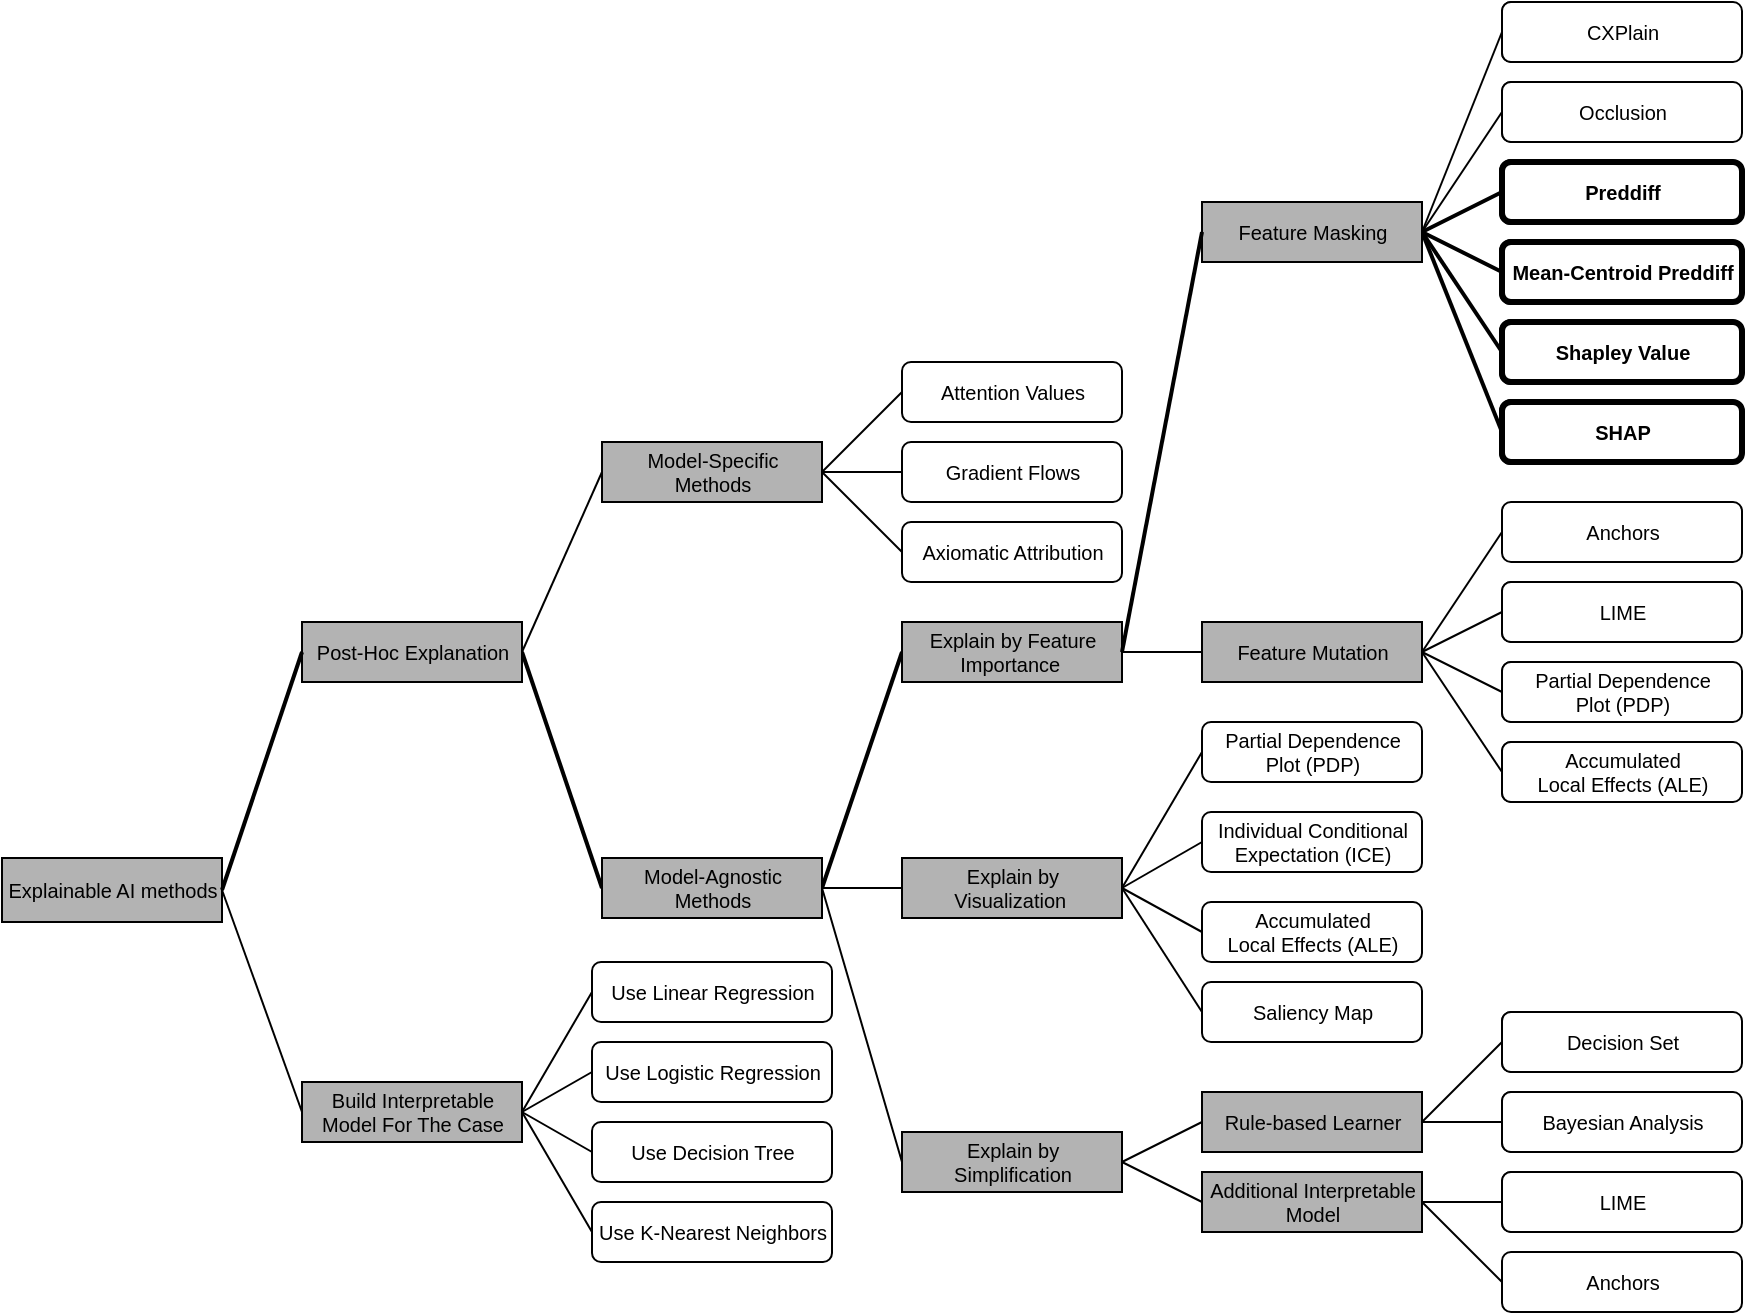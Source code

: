 <mxfile scale="5" border="0">
    <diagram id="yjiO_JQ9d7L8-kVdmlm_" name="Page-1">
        <mxGraphModel dx="1244" dy="849" grid="1" gridSize="10" guides="1" tooltips="1" connect="1" arrows="1" fold="1" page="1" pageScale="1" pageWidth="827" pageHeight="1169" math="0" shadow="0">
            <root>
                <mxCell id="0"/>
                <mxCell id="1" parent="0"/>
                <mxCell id="2" value="Explainable AI methods" style="rounded=0;fontSize=10;html=1;gradientColor=none;fillColor=#B3B3B3;" parent="1" vertex="1">
                    <mxGeometry x="50" y="548" width="110" height="32" as="geometry"/>
                </mxCell>
                <mxCell id="3" value="" style="rounded=0;orthogonalLoop=1;jettySize=auto;exitX=1;exitY=0.5;exitDx=0;exitDy=0;entryX=0;entryY=0.5;entryDx=0;entryDy=0;endArrow=none;endFill=0;fontSize=10;html=1;" parent="1" source="5" target="10" edge="1">
                    <mxGeometry relative="1" as="geometry"/>
                </mxCell>
                <mxCell id="4" value="" style="rounded=0;orthogonalLoop=1;jettySize=auto;exitX=1;exitY=0.5;exitDx=0;exitDy=0;entryX=0;entryY=0.5;entryDx=0;entryDy=0;endArrow=none;endFill=0;fontSize=10;html=1;strokeWidth=2;" parent="1" source="5" target="15" edge="1">
                    <mxGeometry relative="1" as="geometry"/>
                </mxCell>
                <mxCell id="5" value="Post-Hoc Explanation" style="rounded=0;fontSize=10;html=1;gradientColor=none;fillColor=#B3B3B3;" parent="1" vertex="1">
                    <mxGeometry x="200" y="430" width="110" height="30" as="geometry"/>
                </mxCell>
                <mxCell id="9" value="" style="rounded=0;orthogonalLoop=1;jettySize=auto;exitX=1;exitY=0.5;exitDx=0;exitDy=0;entryX=0;entryY=0.5;entryDx=0;entryDy=0;endArrow=none;endFill=0;fontSize=10;html=1;" parent="1" source="10" target="37" edge="1">
                    <mxGeometry relative="1" as="geometry"/>
                </mxCell>
                <mxCell id="10" value="Model-Specific &lt;br&gt;Methods" style="rounded=0;fontSize=10;html=1;gradientColor=none;fillColor=#B3B3B3;" parent="1" vertex="1">
                    <mxGeometry x="350" y="340" width="110" height="30" as="geometry"/>
                </mxCell>
                <mxCell id="11" value="Build Interpretable &lt;br&gt;Model For The Case" style="rounded=0;fontSize=10;html=1;gradientColor=none;fillColor=#B3B3B3;" parent="1" vertex="1">
                    <mxGeometry x="200" y="660" width="110" height="30" as="geometry"/>
                </mxCell>
                <mxCell id="12" value="" style="rounded=0;orthogonalLoop=1;jettySize=auto;exitX=1;exitY=0.5;exitDx=0;exitDy=0;entryX=0;entryY=0.5;entryDx=0;entryDy=0;endArrow=none;endFill=0;fontSize=10;html=1;" parent="1" source="15" target="18" edge="1">
                    <mxGeometry relative="1" as="geometry"/>
                </mxCell>
                <mxCell id="13" value="" style="rounded=0;orthogonalLoop=1;jettySize=auto;exitX=1;exitY=0.5;exitDx=0;exitDy=0;entryX=0;entryY=0.5;entryDx=0;entryDy=0;endArrow=none;endFill=0;fontSize=10;html=1;" parent="1" source="15" target="16" edge="1">
                    <mxGeometry relative="1" as="geometry"/>
                </mxCell>
                <mxCell id="14" value="" style="rounded=0;orthogonalLoop=1;jettySize=auto;exitX=1;exitY=0.5;exitDx=0;exitDy=0;entryX=0;entryY=0.5;entryDx=0;entryDy=0;endArrow=none;endFill=0;fontSize=10;html=1;strokeWidth=2;" parent="1" source="15" target="17" edge="1">
                    <mxGeometry relative="1" as="geometry"/>
                </mxCell>
                <mxCell id="15" value="Model-Agnostic &lt;br&gt;Methods" style="rounded=0;fontSize=10;html=1;gradientColor=none;fillColor=#B3B3B3;" parent="1" vertex="1">
                    <mxGeometry x="350" y="548" width="110" height="30" as="geometry"/>
                </mxCell>
                <mxCell id="16" value="Explain by &lt;br&gt;Simplification" style="rounded=0;fontSize=10;html=1;gradientColor=none;fillColor=#B3B3B3;" parent="1" vertex="1">
                    <mxGeometry x="500" y="685" width="110" height="30" as="geometry"/>
                </mxCell>
                <mxCell id="17" value="Explain by Feature &lt;br&gt;Importance&amp;nbsp;" style="rounded=0;fontSize=10;html=1;gradientColor=none;fillColor=#B3B3B3;" parent="1" vertex="1">
                    <mxGeometry x="500" y="430" width="110" height="30" as="geometry"/>
                </mxCell>
                <mxCell id="18" value="Explain by &lt;br&gt;Visualization&amp;nbsp;" style="rounded=0;fontSize=10;html=1;gradientColor=none;fillColor=#B3B3B3;" parent="1" vertex="1">
                    <mxGeometry x="500" y="548" width="110" height="30" as="geometry"/>
                </mxCell>
                <mxCell id="19" value="" style="rounded=0;orthogonalLoop=1;jettySize=auto;exitX=1;exitY=0.5;exitDx=0;exitDy=0;entryX=0;entryY=0.5;entryDx=0;entryDy=0;endArrow=none;endFill=0;fontSize=10;html=1;strokeWidth=2;" parent="1" source="21" target="41" edge="1">
                    <mxGeometry relative="1" as="geometry"/>
                </mxCell>
                <mxCell id="20" value="" style="rounded=0;orthogonalLoop=1;jettySize=auto;exitX=1;exitY=0.5;exitDx=0;exitDy=0;entryX=0;entryY=0.5;entryDx=0;entryDy=0;endArrow=none;endFill=0;fontSize=10;html=1;strokeWidth=2;" parent="1" source="21" target="43" edge="1">
                    <mxGeometry relative="1" as="geometry"/>
                </mxCell>
                <mxCell id="21" value="Feature Masking" style="rounded=0;fontSize=10;html=1;gradientColor=none;fillColor=#B3B3B3;" parent="1" vertex="1">
                    <mxGeometry x="650" y="220" width="110" height="30" as="geometry"/>
                </mxCell>
                <mxCell id="22" value="" style="rounded=0;orthogonalLoop=1;jettySize=auto;exitX=1;exitY=0.5;exitDx=0;exitDy=0;entryX=0;entryY=0.5;entryDx=0;entryDy=0;endArrow=none;endFill=0;fontSize=10;html=1;" parent="1" source="26" target="68" edge="1">
                    <mxGeometry relative="1" as="geometry"/>
                </mxCell>
                <mxCell id="23" value="" style="rounded=0;orthogonalLoop=1;jettySize=auto;exitX=1;exitY=0.5;exitDx=0;exitDy=0;entryX=0;entryY=0.5;entryDx=0;entryDy=0;endArrow=none;endFill=0;fontSize=10;html=1;" parent="1" source="26" target="69" edge="1">
                    <mxGeometry relative="1" as="geometry"/>
                </mxCell>
                <mxCell id="24" value="" style="rounded=0;orthogonalLoop=1;jettySize=auto;exitX=1;exitY=0.5;exitDx=0;exitDy=0;entryX=0;entryY=0.5;entryDx=0;entryDy=0;endArrow=none;endFill=0;fontSize=10;html=1;" parent="1" source="26" target="67" edge="1">
                    <mxGeometry relative="1" as="geometry"/>
                </mxCell>
                <mxCell id="25" value="" style="rounded=0;orthogonalLoop=1;jettySize=auto;exitX=1;exitY=0.5;exitDx=0;exitDy=0;entryX=0;entryY=0.5;entryDx=0;entryDy=0;endArrow=none;endFill=0;fontSize=10;html=1;" parent="1" source="26" target="66" edge="1">
                    <mxGeometry relative="1" as="geometry"/>
                </mxCell>
                <mxCell id="26" value="Feature Mutation" style="rounded=0;fontSize=10;html=1;gradientColor=none;fillColor=#B3B3B3;" parent="1" vertex="1">
                    <mxGeometry x="650" y="430" width="110" height="30" as="geometry"/>
                </mxCell>
                <mxCell id="27" value="Accumulated &lt;br&gt;Local Effects (ALE)" style="rounded=1;fontSize=10;html=1;" parent="1" vertex="1">
                    <mxGeometry x="650" y="570" width="110" height="30" as="geometry"/>
                </mxCell>
                <mxCell id="28" value="Rule-based Learner" style="rounded=0;fontSize=10;html=1;gradientColor=none;fillColor=#B3B3B3;" parent="1" vertex="1">
                    <mxGeometry x="650" y="665" width="110" height="30" as="geometry"/>
                </mxCell>
                <mxCell id="29" value="Partial Dependence &lt;br&gt;Plot (PDP)" style="rounded=1;fontSize=10;html=1;" parent="1" vertex="1">
                    <mxGeometry x="650" y="480" width="110" height="30" as="geometry"/>
                </mxCell>
                <mxCell id="30" value="Use Linear Regression" style="rounded=1;fontSize=10;html=1;" parent="1" vertex="1">
                    <mxGeometry x="345" y="600" width="120" height="30" as="geometry"/>
                </mxCell>
                <mxCell id="31" value="Use Decision Tree" style="rounded=1;fontSize=10;html=1;" parent="1" vertex="1">
                    <mxGeometry x="345" y="680" width="120" height="30" as="geometry"/>
                </mxCell>
                <mxCell id="32" value="Use Logistic Regression" style="rounded=1;fontSize=10;html=1;" parent="1" vertex="1">
                    <mxGeometry x="345" y="640" width="120" height="30" as="geometry"/>
                </mxCell>
                <mxCell id="33" value="Use K-Nearest Neighbors" style="rounded=1;fontSize=10;html=1;" parent="1" vertex="1">
                    <mxGeometry x="345" y="720" width="120" height="30" as="geometry"/>
                </mxCell>
                <mxCell id="37" value="Axiomatic Attribution" style="rounded=1;fontSize=10;html=1;" parent="1" vertex="1">
                    <mxGeometry x="500" y="380" width="110" height="30" as="geometry"/>
                </mxCell>
                <mxCell id="38" value="Individual Conditional &lt;br&gt;Expectation (ICE)" style="rounded=1;fontSize=10;html=1;" parent="1" vertex="1">
                    <mxGeometry x="650" y="525" width="110" height="30" as="geometry"/>
                </mxCell>
                <mxCell id="39" value="Decision Set" style="rounded=1;fontSize=10;html=1;" parent="1" vertex="1">
                    <mxGeometry x="800" y="625" width="110" height="30" as="geometry"/>
                </mxCell>
                <mxCell id="40" value="Bayesian Analysis" style="rounded=1;fontSize=10;html=1;" parent="1" vertex="1">
                    <mxGeometry x="800" y="665" width="110" height="30" as="geometry"/>
                </mxCell>
                <mxCell id="41" value="&lt;b&gt;Shapley Value&lt;/b&gt;" style="rounded=1;fontSize=10;html=1;strokeWidth=3;" parent="1" vertex="1">
                    <mxGeometry x="800" y="280" width="110" height="30" as="geometry"/>
                </mxCell>
                <mxCell id="42" value="Saliency Map" style="rounded=1;fontSize=10;html=1;" parent="1" vertex="1">
                    <mxGeometry x="650" y="610" width="110" height="30" as="geometry"/>
                </mxCell>
                <mxCell id="43" value="&lt;b&gt;SHAP&lt;/b&gt;" style="rounded=1;fontSize=10;html=1;strokeWidth=3;" parent="1" vertex="1">
                    <mxGeometry x="800" y="320" width="110" height="30" as="geometry"/>
                </mxCell>
                <mxCell id="44" value="Additional Interpretable &lt;br&gt;Model" style="rounded=0;fontSize=10;html=1;gradientColor=none;fillColor=#B3B3B3;" parent="1" vertex="1">
                    <mxGeometry x="650" y="705" width="110" height="30" as="geometry"/>
                </mxCell>
                <mxCell id="45" value="LIME" style="rounded=1;fontSize=10;html=1;" parent="1" vertex="1">
                    <mxGeometry x="800" y="705" width="110" height="30" as="geometry"/>
                </mxCell>
                <mxCell id="46" value="Anchors" style="rounded=1;fontSize=10;html=1;" parent="1" vertex="1">
                    <mxGeometry x="800" y="745" width="120" height="30" as="geometry"/>
                </mxCell>
                <mxCell id="47" value="" style="endArrow=none;fontFamily=Helvetica;fontSize=10;fontColor=default;entryX=0;entryY=0.5;entryDx=0;entryDy=0;exitX=1;exitY=0.5;exitDx=0;exitDy=0;rounded=0;html=1;strokeWidth=2;" parent="1" source="2" target="5" edge="1">
                    <mxGeometry width="50" height="50" relative="1" as="geometry">
                        <mxPoint x="130" y="460" as="sourcePoint"/>
                        <mxPoint x="180" y="410" as="targetPoint"/>
                    </mxGeometry>
                </mxCell>
                <mxCell id="48" value="" style="endArrow=none;fontFamily=Helvetica;fontSize=10;fontColor=default;exitX=1;exitY=0.5;exitDx=0;exitDy=0;entryX=0;entryY=0.5;entryDx=0;entryDy=0;rounded=0;html=1;" parent="1" source="2" target="11" edge="1">
                    <mxGeometry width="50" height="50" relative="1" as="geometry">
                        <mxPoint x="150" y="650" as="sourcePoint"/>
                        <mxPoint x="200" y="600" as="targetPoint"/>
                    </mxGeometry>
                </mxCell>
                <mxCell id="49" value="" style="endArrow=none;fontFamily=Helvetica;fontSize=10;fontColor=default;entryX=0;entryY=0.5;entryDx=0;entryDy=0;exitX=1;exitY=0.5;exitDx=0;exitDy=0;rounded=0;html=1;" parent="1" source="11" target="30" edge="1">
                    <mxGeometry width="50" height="50" relative="1" as="geometry">
                        <mxPoint x="270" y="660" as="sourcePoint"/>
                        <mxPoint x="320" y="610" as="targetPoint"/>
                    </mxGeometry>
                </mxCell>
                <mxCell id="50" value="" style="endArrow=none;fontFamily=Helvetica;fontSize=10;fontColor=default;entryX=0;entryY=0.5;entryDx=0;entryDy=0;exitX=1;exitY=0.5;exitDx=0;exitDy=0;rounded=0;html=1;" parent="1" source="11" target="32" edge="1">
                    <mxGeometry width="50" height="50" relative="1" as="geometry">
                        <mxPoint x="260" y="790" as="sourcePoint"/>
                        <mxPoint x="310" y="740" as="targetPoint"/>
                    </mxGeometry>
                </mxCell>
                <mxCell id="51" value="" style="endArrow=none;fontFamily=Helvetica;fontSize=10;fontColor=default;entryX=0;entryY=0.5;entryDx=0;entryDy=0;exitX=1;exitY=0.5;exitDx=0;exitDy=0;rounded=0;html=1;" parent="1" source="11" target="31" edge="1">
                    <mxGeometry width="50" height="50" relative="1" as="geometry">
                        <mxPoint x="270" y="790" as="sourcePoint"/>
                        <mxPoint x="320" y="740" as="targetPoint"/>
                    </mxGeometry>
                </mxCell>
                <mxCell id="52" value="" style="endArrow=none;fontFamily=Helvetica;fontSize=10;fontColor=default;entryX=0;entryY=0.5;entryDx=0;entryDy=0;exitX=1;exitY=0.5;exitDx=0;exitDy=0;rounded=0;html=1;" parent="1" source="11" target="33" edge="1">
                    <mxGeometry width="50" height="50" relative="1" as="geometry">
                        <mxPoint x="200" y="810" as="sourcePoint"/>
                        <mxPoint x="250" y="760" as="targetPoint"/>
                    </mxGeometry>
                </mxCell>
                <mxCell id="53" value="" style="endArrow=none;fontFamily=Helvetica;fontSize=10;fontColor=default;entryX=0;entryY=0.5;entryDx=0;entryDy=0;exitX=1;exitY=0.5;exitDx=0;exitDy=0;rounded=0;html=1;" parent="1" source="18" target="29" edge="1">
                    <mxGeometry width="50" height="50" relative="1" as="geometry">
                        <mxPoint x="600" y="665" as="sourcePoint"/>
                        <mxPoint x="650" y="615" as="targetPoint"/>
                    </mxGeometry>
                </mxCell>
                <mxCell id="54" value="" style="endArrow=none;fontFamily=Helvetica;fontSize=10;fontColor=default;entryX=0;entryY=0.5;entryDx=0;entryDy=0;exitX=1;exitY=0.5;exitDx=0;exitDy=0;rounded=0;html=1;" parent="1" source="18" target="38" edge="1">
                    <mxGeometry width="50" height="50" relative="1" as="geometry">
                        <mxPoint x="580" y="755" as="sourcePoint"/>
                        <mxPoint x="630" y="705" as="targetPoint"/>
                    </mxGeometry>
                </mxCell>
                <mxCell id="55" value="" style="endArrow=none;fontFamily=Helvetica;fontSize=10;fontColor=default;entryX=0;entryY=0.5;entryDx=0;entryDy=0;exitX=1;exitY=0.5;exitDx=0;exitDy=0;rounded=0;html=1;" parent="1" source="18" target="27" edge="1">
                    <mxGeometry width="50" height="50" relative="1" as="geometry">
                        <mxPoint x="540" y="745" as="sourcePoint"/>
                        <mxPoint x="590" y="695" as="targetPoint"/>
                    </mxGeometry>
                </mxCell>
                <mxCell id="56" value="" style="endArrow=none;fontFamily=Helvetica;fontSize=10;fontColor=default;entryX=0;entryY=0.5;entryDx=0;entryDy=0;exitX=1;exitY=0.5;exitDx=0;exitDy=0;rounded=0;html=1;" parent="1" source="18" target="42" edge="1">
                    <mxGeometry width="50" height="50" relative="1" as="geometry">
                        <mxPoint x="570" y="755" as="sourcePoint"/>
                        <mxPoint x="620" y="705" as="targetPoint"/>
                    </mxGeometry>
                </mxCell>
                <mxCell id="57" value="" style="endArrow=none;fontFamily=Helvetica;fontSize=10;fontColor=default;entryX=0;entryY=0.5;entryDx=0;entryDy=0;exitX=1;exitY=0.5;exitDx=0;exitDy=0;rounded=0;html=1;" parent="1" source="16" target="28" edge="1">
                    <mxGeometry width="50" height="50" relative="1" as="geometry">
                        <mxPoint x="570" y="795" as="sourcePoint"/>
                        <mxPoint x="620" y="745" as="targetPoint"/>
                    </mxGeometry>
                </mxCell>
                <mxCell id="58" value="" style="endArrow=none;fontFamily=Helvetica;fontSize=10;fontColor=default;entryX=0;entryY=0.5;entryDx=0;entryDy=0;exitX=1;exitY=0.5;exitDx=0;exitDy=0;rounded=0;html=1;" parent="1" source="28" target="39" edge="1">
                    <mxGeometry width="50" height="50" relative="1" as="geometry">
                        <mxPoint x="550" y="795" as="sourcePoint"/>
                        <mxPoint x="600" y="745" as="targetPoint"/>
                    </mxGeometry>
                </mxCell>
                <mxCell id="59" value="" style="endArrow=none;fontFamily=Helvetica;fontSize=10;fontColor=default;entryX=0;entryY=0.5;entryDx=0;entryDy=0;exitX=1;exitY=0.5;exitDx=0;exitDy=0;rounded=0;html=1;" parent="1" source="28" target="40" edge="1">
                    <mxGeometry width="50" height="50" relative="1" as="geometry">
                        <mxPoint x="570" y="795" as="sourcePoint"/>
                        <mxPoint x="620" y="745" as="targetPoint"/>
                    </mxGeometry>
                </mxCell>
                <mxCell id="60" value="" style="endArrow=none;fontFamily=Helvetica;fontSize=10;fontColor=default;entryX=0;entryY=0.5;entryDx=0;entryDy=0;exitX=1;exitY=0.5;exitDx=0;exitDy=0;rounded=0;html=1;" parent="1" source="16" target="44" edge="1">
                    <mxGeometry width="50" height="50" relative="1" as="geometry">
                        <mxPoint x="550" y="785" as="sourcePoint"/>
                        <mxPoint x="600" y="735" as="targetPoint"/>
                    </mxGeometry>
                </mxCell>
                <mxCell id="61" value="" style="endArrow=none;fontFamily=Helvetica;fontSize=10;fontColor=default;entryX=0;entryY=0.5;entryDx=0;entryDy=0;exitX=1;exitY=0.5;exitDx=0;exitDy=0;rounded=0;html=1;" parent="1" source="44" target="45" edge="1">
                    <mxGeometry width="50" height="50" relative="1" as="geometry">
                        <mxPoint x="640" y="825" as="sourcePoint"/>
                        <mxPoint x="690" y="775" as="targetPoint"/>
                    </mxGeometry>
                </mxCell>
                <mxCell id="62" value="" style="endArrow=none;fontFamily=Helvetica;fontSize=10;fontColor=default;entryX=0;entryY=0.5;entryDx=0;entryDy=0;exitX=1;exitY=0.5;exitDx=0;exitDy=0;rounded=0;html=1;" parent="1" source="44" target="46" edge="1">
                    <mxGeometry width="50" height="50" relative="1" as="geometry">
                        <mxPoint x="580" y="805" as="sourcePoint"/>
                        <mxPoint x="630" y="755" as="targetPoint"/>
                    </mxGeometry>
                </mxCell>
                <mxCell id="63" value="" style="endArrow=none;fontFamily=Helvetica;fontSize=10;fontColor=default;entryX=0;entryY=0.5;entryDx=0;entryDy=0;exitX=1;exitY=0.5;exitDx=0;exitDy=0;rounded=0;html=1;strokeWidth=2;" parent="1" source="17" target="21" edge="1">
                    <mxGeometry width="50" height="50" relative="1" as="geometry">
                        <mxPoint x="560" y="440" as="sourcePoint"/>
                        <mxPoint x="610" y="390" as="targetPoint"/>
                    </mxGeometry>
                </mxCell>
                <mxCell id="64" value="" style="endArrow=none;fontFamily=Helvetica;fontSize=10;fontColor=default;entryX=0;entryY=0.5;entryDx=0;entryDy=0;exitX=1;exitY=0.5;exitDx=0;exitDy=0;rounded=0;html=1;" parent="1" source="17" target="26" edge="1">
                    <mxGeometry width="50" height="50" relative="1" as="geometry">
                        <mxPoint x="560" y="480" as="sourcePoint"/>
                        <mxPoint x="610" y="430" as="targetPoint"/>
                    </mxGeometry>
                </mxCell>
                <mxCell id="65" value="" style="group" parent="1" vertex="1" connectable="0">
                    <mxGeometry x="800" y="370" width="120" height="150" as="geometry"/>
                </mxCell>
                <mxCell id="66" value="Accumulated &lt;br&gt;Local Effects (ALE)" style="rounded=1;fontSize=10;html=1;" parent="65" vertex="1">
                    <mxGeometry y="120" width="110" height="30" as="geometry"/>
                </mxCell>
                <mxCell id="67" value="Partial Dependence &lt;br&gt;Plot (PDP)" style="rounded=1;fontSize=10;html=1;" parent="65" vertex="1">
                    <mxGeometry y="80" width="110" height="30" as="geometry"/>
                </mxCell>
                <mxCell id="68" value="Anchors" style="rounded=1;fontSize=10;html=1;" parent="65" vertex="1">
                    <mxGeometry width="120" height="30" as="geometry"/>
                </mxCell>
                <mxCell id="69" value="LIME" style="rounded=1;fontSize=10;html=1;" parent="65" vertex="1">
                    <mxGeometry y="40" width="110" height="30" as="geometry"/>
                </mxCell>
                <mxCell id="70" value="&lt;b&gt;Preddiff&lt;/b&gt;" style="rounded=1;fontSize=10;html=1;strokeWidth=3;" parent="1" vertex="1">
                    <mxGeometry x="800" y="200" width="110" height="30" as="geometry"/>
                </mxCell>
                <mxCell id="71" value="Mean-Centroid Preddiff" style="rounded=1;fontSize=10;html=1;strokeWidth=3;fontStyle=1" parent="1" vertex="1">
                    <mxGeometry x="800" y="240" width="110" height="30" as="geometry"/>
                </mxCell>
                <mxCell id="72" value="" style="endArrow=none;html=1;entryX=0;entryY=0.5;entryDx=0;entryDy=0;exitX=1;exitY=0.5;exitDx=0;exitDy=0;strokeWidth=2;" parent="1" source="21" target="70" edge="1">
                    <mxGeometry width="50" height="50" relative="1" as="geometry">
                        <mxPoint x="700" y="270" as="sourcePoint"/>
                        <mxPoint x="750" y="220" as="targetPoint"/>
                    </mxGeometry>
                </mxCell>
                <mxCell id="73" value="" style="endArrow=none;html=1;entryX=0;entryY=0.5;entryDx=0;entryDy=0;exitX=1;exitY=0.5;exitDx=0;exitDy=0;fontSize=12;strokeWidth=2;" parent="1" source="21" target="71" edge="1">
                    <mxGeometry width="50" height="50" relative="1" as="geometry">
                        <mxPoint x="680" y="390" as="sourcePoint"/>
                        <mxPoint x="730" y="340" as="targetPoint"/>
                    </mxGeometry>
                </mxCell>
                <mxCell id="75" value="Gradient Flows" style="rounded=1;fontSize=10;html=1;" parent="1" vertex="1">
                    <mxGeometry x="500" y="340" width="110" height="30" as="geometry"/>
                </mxCell>
                <mxCell id="76" value="Attention Values" style="rounded=1;fontSize=10;html=1;" parent="1" vertex="1">
                    <mxGeometry x="500" y="300" width="110" height="30" as="geometry"/>
                </mxCell>
                <mxCell id="78" value="" style="rounded=0;orthogonalLoop=1;jettySize=auto;entryX=0;entryY=0.5;entryDx=0;entryDy=0;endArrow=none;endFill=0;fontSize=10;html=1;exitX=1;exitY=0.5;exitDx=0;exitDy=0;" parent="1" target="75" edge="1" source="10">
                    <mxGeometry relative="1" as="geometry">
                        <mxPoint x="460" y="370" as="sourcePoint"/>
                        <mxPoint x="520" y="370" as="targetPoint"/>
                    </mxGeometry>
                </mxCell>
                <mxCell id="79" value="" style="rounded=0;orthogonalLoop=1;jettySize=auto;exitX=1;exitY=0.5;exitDx=0;exitDy=0;entryX=0;entryY=0.5;entryDx=0;entryDy=0;endArrow=none;endFill=0;fontSize=10;html=1;" parent="1" source="10" target="76" edge="1">
                    <mxGeometry relative="1" as="geometry">
                        <mxPoint x="460" y="370" as="sourcePoint"/>
                        <mxPoint x="530" y="380" as="targetPoint"/>
                    </mxGeometry>
                </mxCell>
                <mxCell id="80" value="Occlusion" style="rounded=1;fontSize=10;html=1;" parent="1" vertex="1">
                    <mxGeometry x="800" y="160" width="110" height="30" as="geometry"/>
                </mxCell>
                <mxCell id="81" value="CXPlain" style="rounded=1;fontSize=10;html=1;" parent="1" vertex="1">
                    <mxGeometry x="800" y="120" width="110" height="30" as="geometry"/>
                </mxCell>
                <mxCell id="82" value="" style="endArrow=none;html=1;entryX=0;entryY=0.5;entryDx=0;entryDy=0;exitX=1;exitY=0.5;exitDx=0;exitDy=0;" parent="1" source="21" target="80" edge="1">
                    <mxGeometry width="50" height="50" relative="1" as="geometry">
                        <mxPoint x="770" y="245" as="sourcePoint"/>
                        <mxPoint x="810" y="225" as="targetPoint"/>
                    </mxGeometry>
                </mxCell>
                <mxCell id="83" value="" style="endArrow=none;html=1;entryX=0;entryY=0.5;entryDx=0;entryDy=0;exitX=1;exitY=0.5;exitDx=0;exitDy=0;" parent="1" source="21" target="81" edge="1">
                    <mxGeometry width="50" height="50" relative="1" as="geometry">
                        <mxPoint x="760" y="230" as="sourcePoint"/>
                        <mxPoint x="810" y="185" as="targetPoint"/>
                    </mxGeometry>
                </mxCell>
                <mxCell id="87" value="CXPlain" style="rounded=1;fontSize=10;html=1;" vertex="1" parent="1">
                    <mxGeometry x="800" y="120" width="120" height="30" as="geometry"/>
                </mxCell>
                <mxCell id="88" value="Occlusion" style="rounded=1;fontSize=10;html=1;" vertex="1" parent="1">
                    <mxGeometry x="800" y="160" width="120" height="30" as="geometry"/>
                </mxCell>
                <mxCell id="89" value="&lt;b&gt;Preddiff&lt;/b&gt;" style="rounded=1;fontSize=10;html=1;strokeWidth=3;" vertex="1" parent="1">
                    <mxGeometry x="800" y="200" width="120" height="30" as="geometry"/>
                </mxCell>
                <mxCell id="90" value="Mean-Centroid Preddiff" style="rounded=1;fontSize=10;html=1;strokeWidth=3;fontStyle=1" vertex="1" parent="1">
                    <mxGeometry x="800" y="240" width="120" height="30" as="geometry"/>
                </mxCell>
                <mxCell id="91" value="&lt;b&gt;Shapley Value&lt;/b&gt;" style="rounded=1;fontSize=10;html=1;strokeWidth=3;" vertex="1" parent="1">
                    <mxGeometry x="800" y="280" width="120" height="30" as="geometry"/>
                </mxCell>
                <mxCell id="92" value="&lt;b&gt;SHAP&lt;/b&gt;" style="rounded=1;fontSize=10;html=1;strokeWidth=3;" vertex="1" parent="1">
                    <mxGeometry x="800" y="320" width="120" height="30" as="geometry"/>
                </mxCell>
                <mxCell id="93" value="LIME" style="rounded=1;fontSize=10;html=1;" vertex="1" parent="1">
                    <mxGeometry x="800" y="410" width="120" height="30" as="geometry"/>
                </mxCell>
                <mxCell id="94" value="Partial Dependence &lt;br&gt;Plot (PDP)" style="rounded=1;fontSize=10;html=1;" vertex="1" parent="1">
                    <mxGeometry x="800" y="450" width="120" height="30" as="geometry"/>
                </mxCell>
                <mxCell id="95" value="Accumulated &lt;br&gt;Local Effects (ALE)" style="rounded=1;fontSize=10;html=1;" vertex="1" parent="1">
                    <mxGeometry x="800" y="490" width="120" height="30" as="geometry"/>
                </mxCell>
                <mxCell id="96" value="Decision Set" style="rounded=1;fontSize=10;html=1;" vertex="1" parent="1">
                    <mxGeometry x="800" y="625" width="120" height="30" as="geometry"/>
                </mxCell>
                <mxCell id="97" value="Bayesian Analysis" style="rounded=1;fontSize=10;html=1;" vertex="1" parent="1">
                    <mxGeometry x="800" y="665" width="120" height="30" as="geometry"/>
                </mxCell>
                <mxCell id="98" value="LIME" style="rounded=1;fontSize=10;html=1;" vertex="1" parent="1">
                    <mxGeometry x="800" y="705" width="120" height="30" as="geometry"/>
                </mxCell>
            </root>
        </mxGraphModel>
    </diagram>
</mxfile>